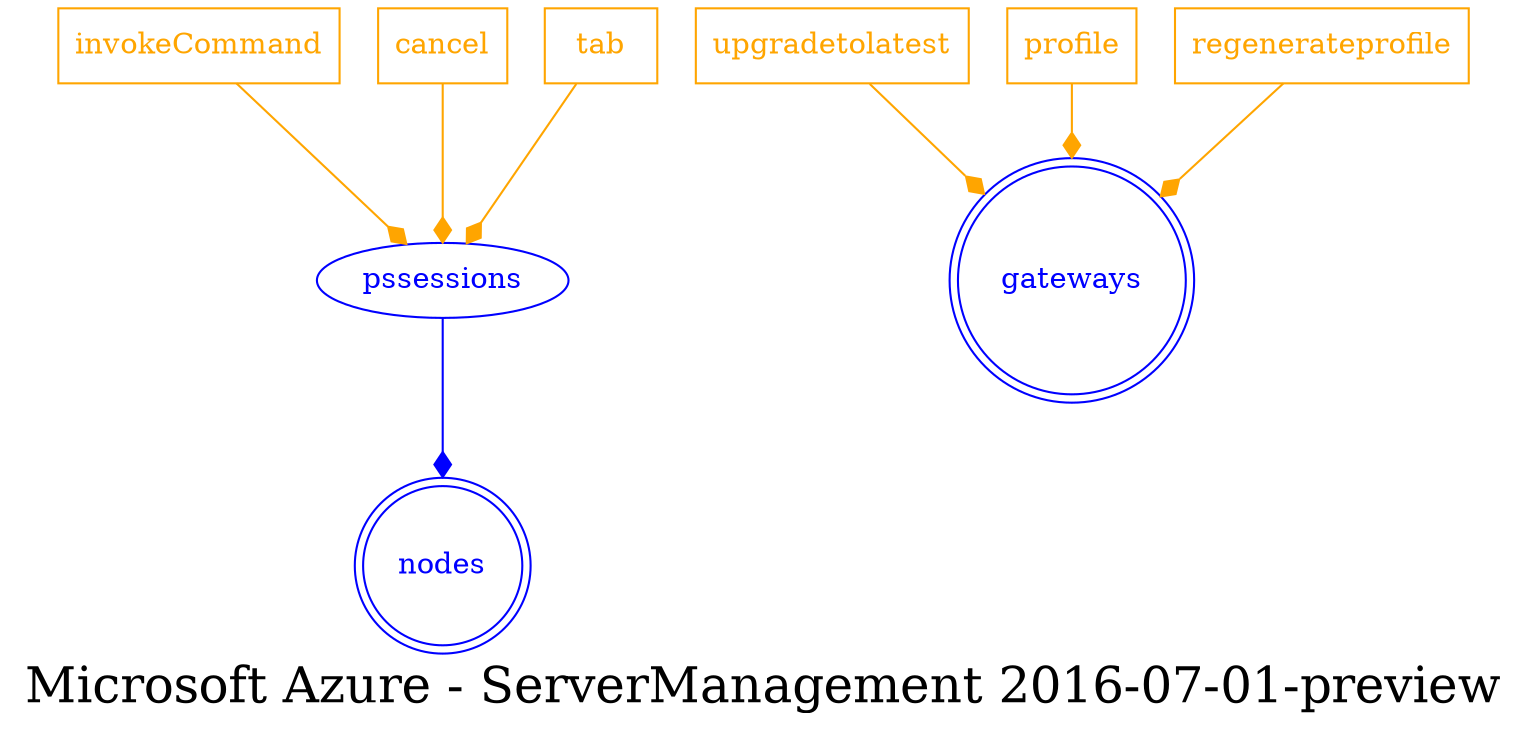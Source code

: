 digraph LexiconGraph {
graph[label="Microsoft Azure - ServerManagement 2016-07-01-preview", fontsize=24]
splines=true
"nodes" [color=blue, fontcolor=blue, shape=doublecircle]
"gateways" [color=blue, fontcolor=blue, shape=doublecircle]
"pssessions" -> "nodes" [color=blue, fontcolor=blue, arrowhead=diamond, arrowtail=none]
"pssessions" [color=blue, fontcolor=blue, shape=ellipse]
"invokeCommand" [color=orange, fontcolor=orange, shape=box]
"invokeCommand" -> "pssessions" [color=orange, fontcolor=orange, arrowhead=diamond, arrowtail=none]
"cancel" [color=orange, fontcolor=orange, shape=box]
"cancel" -> "pssessions" [color=orange, fontcolor=orange, arrowhead=diamond, arrowtail=none]
"tab" [color=orange, fontcolor=orange, shape=box]
"tab" -> "pssessions" [color=orange, fontcolor=orange, arrowhead=diamond, arrowtail=none]
"upgradetolatest" [color=orange, fontcolor=orange, shape=box]
"upgradetolatest" -> "gateways" [color=orange, fontcolor=orange, arrowhead=diamond, arrowtail=none]
"profile" [color=orange, fontcolor=orange, shape=box]
"profile" -> "gateways" [color=orange, fontcolor=orange, arrowhead=diamond, arrowtail=none]
"regenerateprofile" [color=orange, fontcolor=orange, shape=box]
"regenerateprofile" -> "gateways" [color=orange, fontcolor=orange, arrowhead=diamond, arrowtail=none]
}
